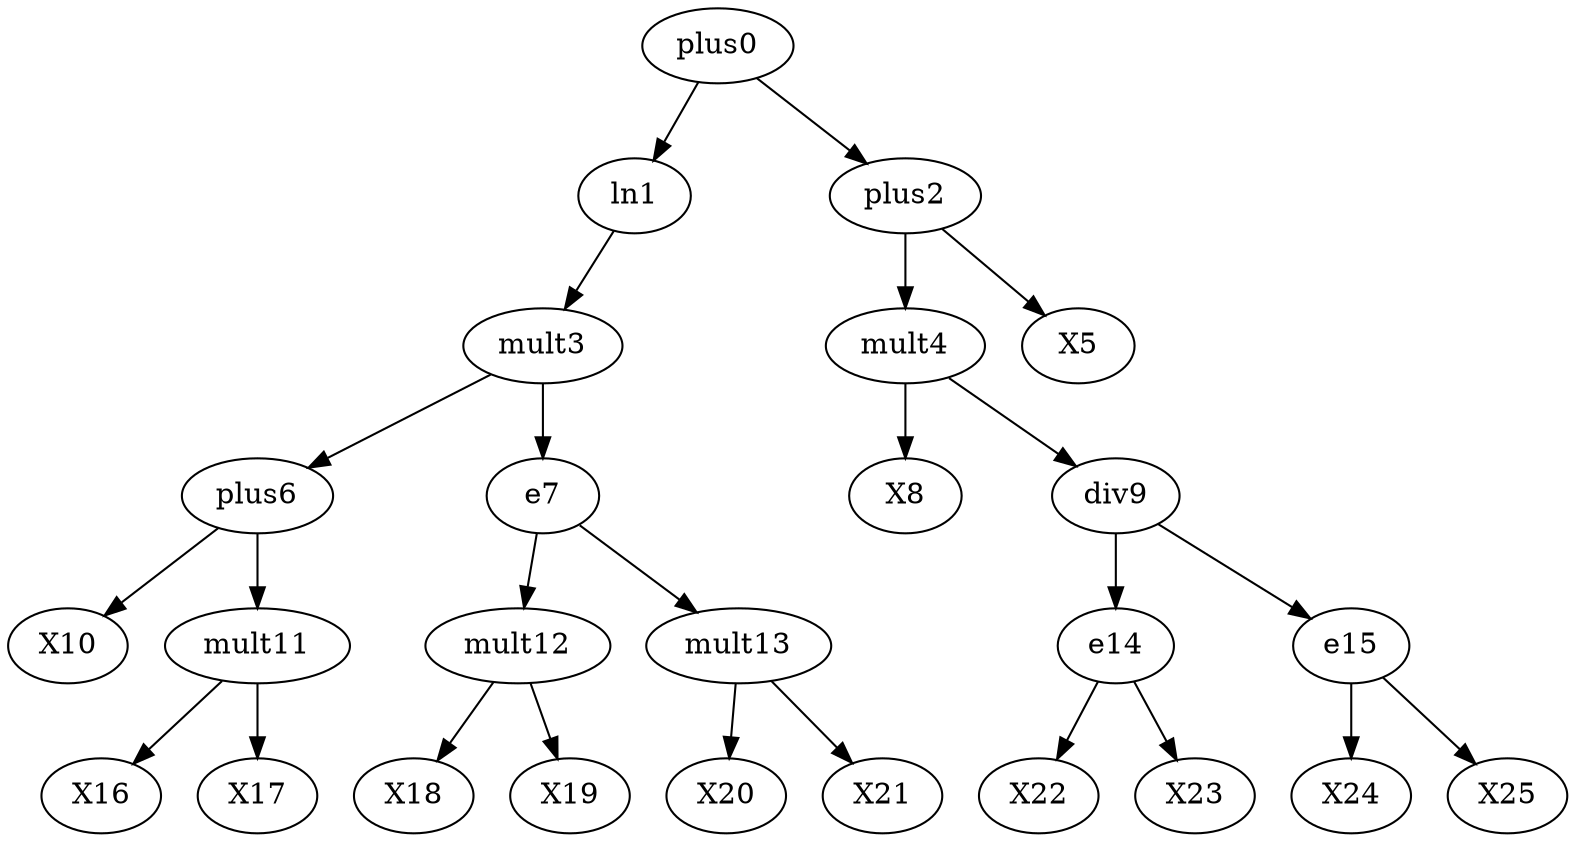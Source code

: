 digraph T {
	plus0 -> ln1;
	plus0 -> plus2;
	ln1 -> mult3;
	plus2 -> mult4;
	plus2 -> X5;
	mult3 -> plus6;
	mult3 -> e7;
	mult4 -> X8;
	mult4 -> div9;
	plus6 -> X10;
	plus6 -> mult11;
	e7 -> mult12;
	e7 -> mult13;
	div9 -> e14;
	div9 -> e15;
	mult11 -> X16;
	mult11 -> X17;
	mult12 -> X18;
	mult12 -> X19;
	mult13 -> X20;
	mult13 -> X21;
	e14 -> X22;
	e14 -> X23;
	e15 -> X24;
	e15 -> X25;
}
